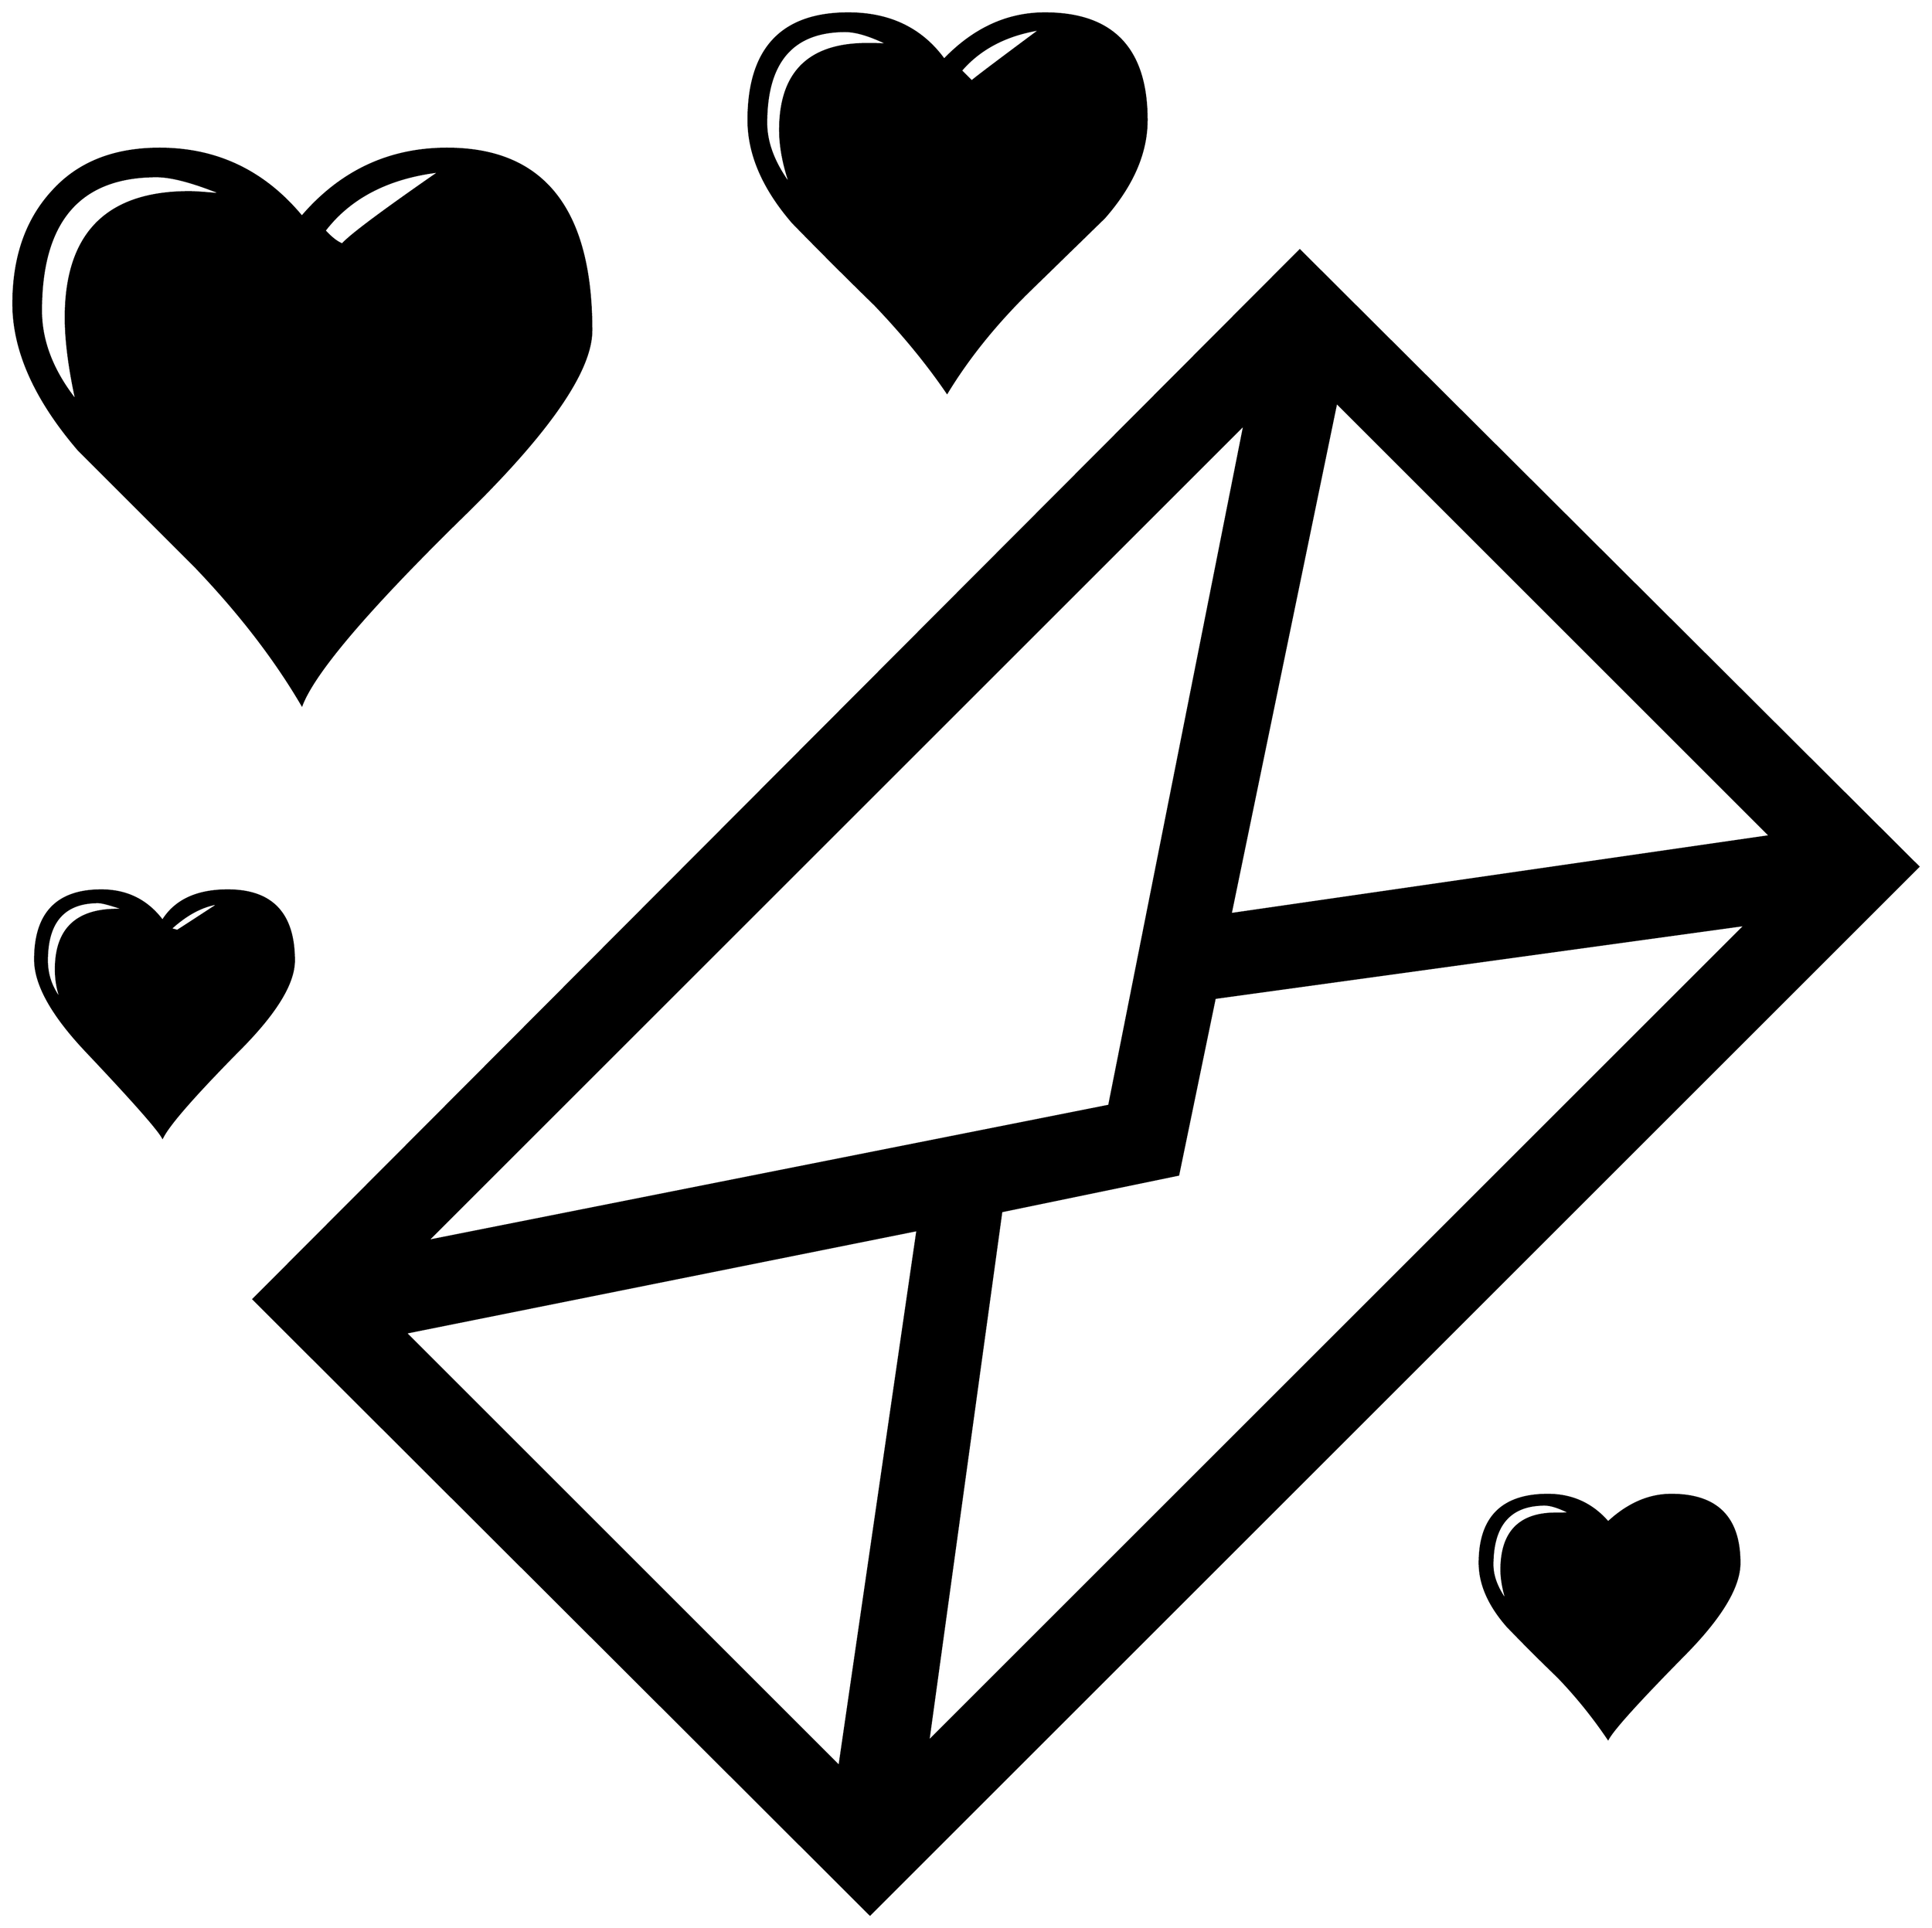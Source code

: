 


\begin{tikzpicture}[y=0.80pt, x=0.80pt, yscale=-1.0, xscale=1.0, inner sep=0pt, outer sep=0pt]
\begin{scope}[shift={(100.0,1710.0)},nonzero rule]
  \path[draw=.,fill=.,line width=1.600pt] (1229.0,-1441.0) ..
    controls (1229.0,-1407.667) and (1214.667,-1374.667) ..
    (1186.0,-1342.0) .. controls (1159.333,-1316.0) and
    (1132.667,-1290.0) .. (1106.0,-1264.0) .. controls
    (1074.0,-1232.0) and (1047.667,-1199.0) .. (1027.0,-1165.0) ..
    controls (1007.0,-1194.333) and (982.667,-1224.0) ..
    (954.0,-1254.0) .. controls (926.0,-1281.333) and
    (898.333,-1309.0) .. (871.0,-1337.0) .. controls
    (841.0,-1371.667) and (826.0,-1406.333) .. (826.0,-1441.0) ..
    controls (826.0,-1513.0) and (859.667,-1549.0) ..
    (927.0,-1549.0) .. controls (969.0,-1549.0) and
    (1001.333,-1533.333) .. (1024.0,-1502.0) .. controls
    (1054.0,-1533.333) and (1088.0,-1549.0) .. (1126.0,-1549.0) ..
    controls (1194.667,-1549.0) and (1229.0,-1513.0) ..
    (1229.0,-1441.0) -- cycle(2010.0,-685.0) -- (949.0,376.0) --
    (325.0,-247.0) -- (1384.0,-1309.0) -- (2010.0,-685.0) --
    cycle(1829.0,20.0) .. controls (1829.0,44.0) and
    (1810.667,74.667) .. (1774.0,112.0) .. controls (1728.0,158.667)
    and (1702.0,187.333) .. (1696.0,198.0) .. controls
    (1680.667,175.333) and (1663.667,154.333) .. (1645.0,135.0) ..
    controls (1627.667,118.333) and (1610.667,101.333) .. (1594.0,84.0)
    .. controls (1575.333,62.667) and (1566.0,41.333) .. (1566.0,20.0)
    .. controls (1566.0,-26.0) and (1589.0,-49.0) ..
    (1635.0,-49.0) .. controls (1659.667,-49.0) and (1680.0,-39.667)
    .. (1696.0,-21.0) .. controls (1716.0,-39.667) and
    (1737.333,-49.0) .. (1760.0,-49.0) .. controls (1806.0,-49.0)
    and (1829.0,-26.0) .. (1829.0,20.0) -- cycle(667.0,-1228.0)
    .. controls (667.0,-1187.333) and (624.0,-1125.0) ..
    (538.0,-1041.0) .. controls (442.0,-947.0) and
    (387.333,-883.0) .. (374.0,-849.0) .. controls (346.667,-895.667)
    and (310.667,-942.333) .. (266.0,-989.0) .. controls
    (226.667,-1028.333) and (187.333,-1067.667) .. (148.0,-1107.0) ..
    controls (104.0,-1158.333) and (82.0,-1207.667) ..
    (82.0,-1255.0) .. controls (82.0,-1301.667) and (95.0,-1339.333)
    .. (121.0,-1368.0) .. controls (147.0,-1397.333) and
    (183.333,-1412.0) .. (230.0,-1412.0) .. controls
    (288.0,-1412.0) and (336.0,-1389.0) .. (374.0,-1343.0) ..
    controls (413.333,-1389.0) and (462.333,-1412.0) ..
    (521.0,-1412.0) .. controls (618.333,-1412.0) and
    (667.0,-1350.667) .. (667.0,-1228.0) -- cycle(366.0,-590.0) ..
    controls (366.0,-566.667) and (347.333,-536.333) .. (310.0,-499.0)
    .. controls (265.333,-453.667) and (239.667,-424.333) ..
    (233.0,-411.0) .. controls (227.667,-420.333) and (202.0,-449.333)
    .. (156.0,-498.0) .. controls (121.333,-534.667) and
    (104.0,-565.667) .. (104.0,-591.0) .. controls (104.0,-637.667)
    and (126.333,-661.0) .. (171.0,-661.0) .. controls
    (197.0,-661.0) and (217.667,-650.667) .. (233.0,-630.0) ..
    controls (245.667,-650.667) and (267.667,-661.0) .. (299.0,-661.0)
    .. controls (343.667,-661.0) and (366.0,-637.333) ..
    (366.0,-590.0) -- cycle(1122.0,-1533.0) .. controls
    (1087.333,-1527.667) and (1060.333,-1513.667) .. (1041.0,-1491.0) --
    (1052.0,-1480.0) .. controls (1052.0,-1480.667) and
    (1075.333,-1498.333) .. (1122.0,-1533.0) -- cycle(1860.0,-716.0)
    -- (1421.0,-1155.0) -- (1314.0,-637.0) -- (1860.0,-716.0) --
    cycle(969.0,-1517.0) .. controls (950.333,-1526.333) and
    (935.333,-1531.0) .. (924.0,-1531.0) .. controls
    (870.667,-1531.0) and (844.0,-1500.0) .. (844.0,-1438.0) ..
    controls (844.0,-1417.333) and (852.333,-1396.0) ..
    (869.0,-1374.0) .. controls (861.667,-1394.667) and
    (858.0,-1413.667) .. (858.0,-1431.0) .. controls
    (858.0,-1489.0) and (887.333,-1518.0) .. (946.0,-1518.0) ..
    controls (958.667,-1518.0) and (966.333,-1517.667) ..
    (969.0,-1517.0) -- cycle(514.0,-1389.0) .. controls
    (462.0,-1383.0) and (423.0,-1363.0) .. (397.0,-1329.0) ..
    controls (403.667,-1321.667) and (409.667,-1317.0) ..
    (415.0,-1315.0) .. controls (422.333,-1323.667) and
    (455.333,-1348.333) .. (514.0,-1389.0) -- cycle(1328.0,-1133.0)
    -- (501.0,-306.0) -- (1191.0,-443.0) -- (1328.0,-1133.0) --
    cycle(1835.0,-626.0) -- (1298.0,-552.0) -- (1261.0,-373.0)
    -- (1082.0,-336.0) -- (1008.0,201.0) -- (1835.0,-626.0) --
    cycle(1657.0,-31.0) .. controls (1646.333,-36.333) and
    (1638.0,-39.0) .. (1632.0,-39.0) .. controls (1596.667,-39.0)
    and (1579.0,-18.667) .. (1579.0,22.0) .. controls
    (1579.0,34.0) and (1584.0,46.667) .. (1594.0,60.0) .. controls
    (1590.0,47.333) and (1588.0,36.333) .. (1588.0,27.0) .. controls
    (1588.0,-11.0) and (1606.333,-30.0) .. (1643.0,-30.0) ..
    controls (1654.333,-30.0) and (1659.0,-30.333) .. (1657.0,-31.0)
    -- cycle(294.0,-1366.0) .. controls (264.667,-1378.0) and
    (242.333,-1384.0) .. (227.0,-1384.0) .. controls
    (149.0,-1384.0) and (110.0,-1338.667) .. (110.0,-1248.0) ..
    controls (110.0,-1216.667) and (122.0,-1186.0) ..
    (146.0,-1156.0) .. controls (138.667,-1189.333) and
    (135.0,-1217.667) .. (135.0,-1241.0) .. controls
    (135.0,-1325.667) and (176.667,-1368.0) .. (260.0,-1368.0) ..
    controls (264.0,-1368.0) and (270.0,-1367.667) ..
    (278.0,-1367.0) .. controls (286.0,-1366.333) and
    (291.333,-1366.0) .. (294.0,-1366.0) -- cycle(291.0,-648.0) ..
    controls (274.333,-646.0) and (257.667,-637.333) .. (241.0,-622.0)
    -- (248.0,-620.0) .. controls (257.333,-626.0) and
    (271.667,-635.333) .. (291.0,-648.0) -- cycle(997.0,-317.0) --
    (479.0,-213.0) -- (918.0,226.0) -- (997.0,-317.0) --
    cycle(197.0,-641.0) .. controls (181.667,-646.333) and
    (172.0,-649.0) .. (168.0,-649.0) .. controls (133.333,-649.0)
    and (116.0,-629.333) .. (116.0,-590.0) .. controls
    (116.0,-574.667) and (121.0,-561.0) .. (131.0,-549.0) ..
    controls (127.0,-559.0) and (125.0,-569.667) .. (125.0,-581.0)
    .. controls (125.0,-624.333) and (149.0,-644.333) ..
    (197.0,-641.0) -- cycle;
\end{scope}

\end{tikzpicture}

